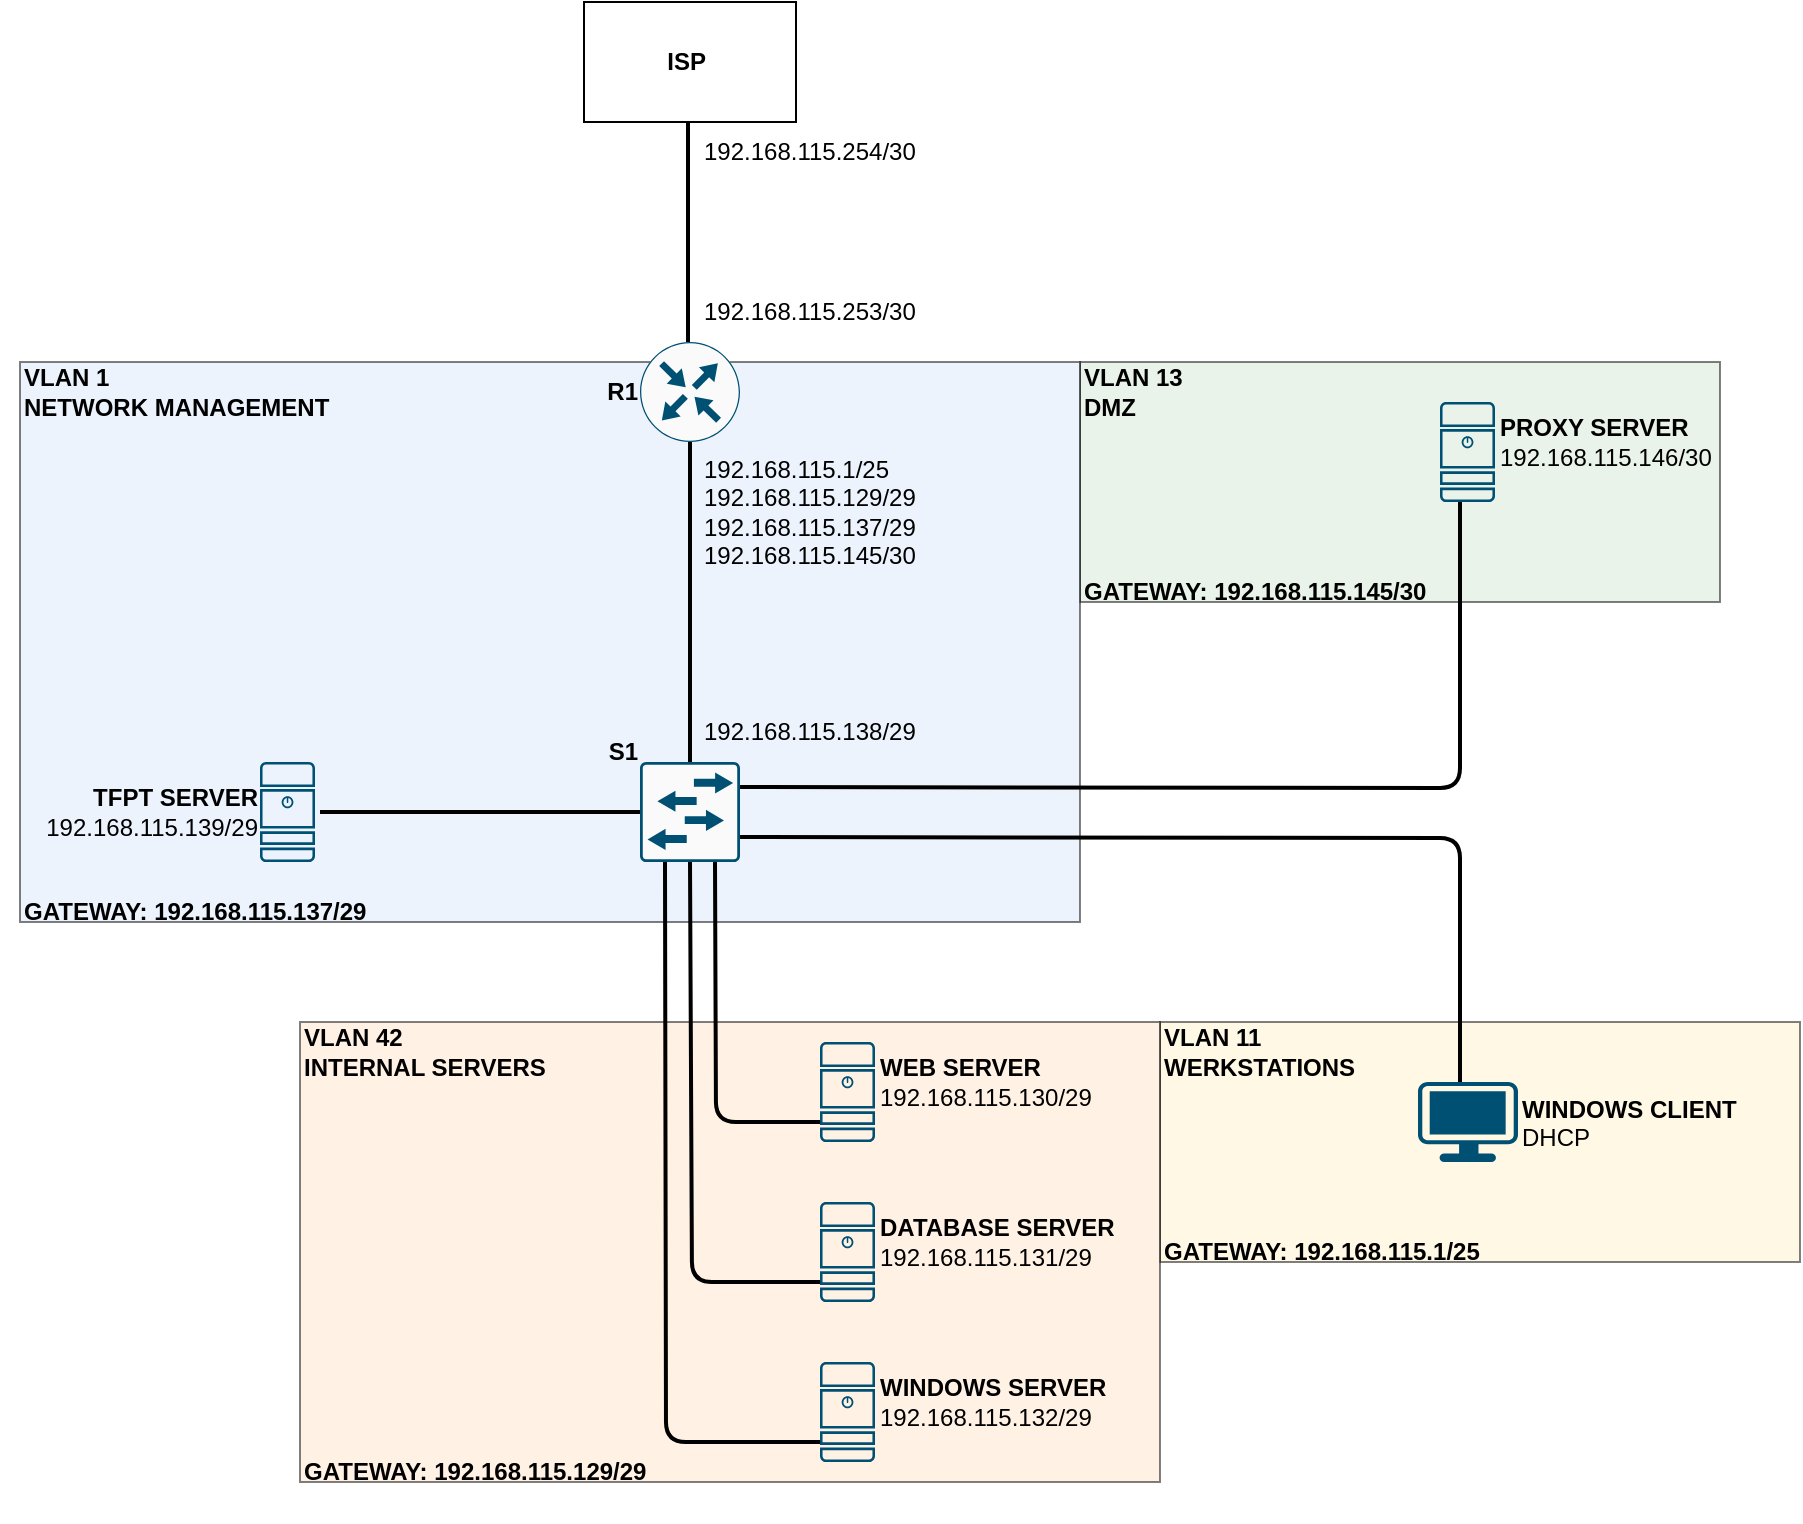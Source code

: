 <mxfile version="22.1.2" type="device">
  <diagram name="Page-1" id="H6JGUmQdebPCwGrloKnE">
    <mxGraphModel dx="2245" dy="1989" grid="1" gridSize="10" guides="1" tooltips="1" connect="1" arrows="1" fold="1" page="1" pageScale="1" pageWidth="827" pageHeight="1169" math="0" shadow="0">
      <root>
        <mxCell id="0" />
        <mxCell id="1" parent="0" />
        <mxCell id="UVQwnk1OqBNMx0_5WJl5-42" value="" style="rounded=0;whiteSpace=wrap;html=1;opacity=50;fillColor=#fff2cc;strokeColor=#000000;" vertex="1" parent="1">
          <mxGeometry x="320" y="-570" width="320" height="120" as="geometry" />
        </mxCell>
        <mxCell id="UVQwnk1OqBNMx0_5WJl5-40" value="" style="rounded=0;whiteSpace=wrap;html=1;fillColor=#ffe6cc;strokeColor=#000000;opacity=50;" vertex="1" parent="1">
          <mxGeometry x="-110" y="-570" width="430" height="230" as="geometry" />
        </mxCell>
        <mxCell id="UVQwnk1OqBNMx0_5WJl5-38" value="" style="rounded=0;whiteSpace=wrap;html=1;fillColor=#d5e8d4;strokeColor=#000000;opacity=50;" vertex="1" parent="1">
          <mxGeometry x="280" y="-900" width="320" height="120" as="geometry" />
        </mxCell>
        <mxCell id="UVQwnk1OqBNMx0_5WJl5-36" value="" style="rounded=0;whiteSpace=wrap;html=1;fillColor=#dae8fc;strokeColor=#000000;opacity=50;" vertex="1" parent="1">
          <mxGeometry x="-250" y="-900" width="530" height="280" as="geometry" />
        </mxCell>
        <mxCell id="2" value="&lt;b&gt;ISP&amp;nbsp;&lt;/b&gt;" style="rounded=0;whiteSpace=wrap;html=1;" parent="1" vertex="1">
          <mxGeometry x="32" y="-1080" width="106" height="60" as="geometry" />
        </mxCell>
        <mxCell id="3" value="" style="endArrow=none;html=1;strokeWidth=2;" parent="1" edge="1">
          <mxGeometry width="50" height="50" relative="1" as="geometry">
            <mxPoint x="84" y="-910" as="sourcePoint" />
            <mxPoint x="84" y="-1020" as="targetPoint" />
          </mxGeometry>
        </mxCell>
        <mxCell id="UVQwnk1OqBNMx0_5WJl5-3" value="" style="sketch=0;points=[[0.5,0,0],[1,0.5,0],[0.5,1,0],[0,0.5,0],[0.145,0.145,0],[0.856,0.145,0],[0.855,0.856,0],[0.145,0.855,0]];verticalLabelPosition=bottom;html=1;verticalAlign=top;aspect=fixed;align=center;pointerEvents=1;shape=mxgraph.cisco19.rect;prIcon=router;fillColor=#FAFAFA;strokeColor=#005073;" vertex="1" parent="1">
          <mxGeometry x="60" y="-910" width="50" height="50" as="geometry" />
        </mxCell>
        <mxCell id="UVQwnk1OqBNMx0_5WJl5-4" value="192.168.115.254/30" style="text;html=1;strokeColor=none;fillColor=none;align=left;verticalAlign=middle;whiteSpace=wrap;rounded=0;" vertex="1" parent="1">
          <mxGeometry x="90" y="-1020" width="60" height="30" as="geometry" />
        </mxCell>
        <mxCell id="UVQwnk1OqBNMx0_5WJl5-5" value="192.168.115.253/30" style="text;html=1;strokeColor=none;fillColor=none;align=left;verticalAlign=middle;whiteSpace=wrap;rounded=0;" vertex="1" parent="1">
          <mxGeometry x="90" y="-940" width="60" height="30" as="geometry" />
        </mxCell>
        <mxCell id="UVQwnk1OqBNMx0_5WJl5-7" value="" style="sketch=0;points=[[0.015,0.015,0],[0.985,0.015,0],[0.985,0.985,0],[0.015,0.985,0],[0.25,0,0],[0.5,0,0],[0.75,0,0],[1,0.25,0],[1,0.5,0],[1,0.75,0],[0.75,1,0],[0.5,1,0],[0.25,1,0],[0,0.75,0],[0,0.5,0],[0,0.25,0]];verticalLabelPosition=bottom;html=1;verticalAlign=top;aspect=fixed;align=center;pointerEvents=1;shape=mxgraph.cisco19.rect;prIcon=l2_switch;fillColor=#FAFAFA;strokeColor=#005073;" vertex="1" parent="1">
          <mxGeometry x="60" y="-700" width="50" height="50" as="geometry" />
        </mxCell>
        <mxCell id="UVQwnk1OqBNMx0_5WJl5-8" value="" style="endArrow=none;html=1;strokeWidth=2;entryX=0.5;entryY=0;entryDx=0;entryDy=0;entryPerimeter=0;exitX=0.5;exitY=1;exitDx=0;exitDy=0;exitPerimeter=0;" edge="1" parent="1" source="UVQwnk1OqBNMx0_5WJl5-3" target="UVQwnk1OqBNMx0_5WJl5-7">
          <mxGeometry width="50" height="50" relative="1" as="geometry">
            <mxPoint x="94" y="-900" as="sourcePoint" />
            <mxPoint x="94" y="-1010" as="targetPoint" />
          </mxGeometry>
        </mxCell>
        <mxCell id="UVQwnk1OqBNMx0_5WJl5-9" value="&lt;div style=&quot;&quot;&gt;&lt;span style=&quot;background-color: initial;&quot;&gt;192.168.115.1/25&lt;/span&gt;&lt;/div&gt;&lt;div style=&quot;&quot;&gt;&lt;span style=&quot;background-color: initial;&quot;&gt;192.168.115.129/29&lt;/span&gt;&lt;/div&gt;&lt;div style=&quot;&quot;&gt;&lt;span style=&quot;background-color: initial;&quot;&gt;192.168.115.137/29&lt;/span&gt;&lt;/div&gt;&lt;div style=&quot;&quot;&gt;&lt;span style=&quot;background-color: initial;&quot;&gt;192.168.115.145/30&lt;/span&gt;&lt;/div&gt;" style="text;html=1;align=left;verticalAlign=middle;resizable=0;points=[];autosize=1;strokeColor=none;fillColor=none;" vertex="1" parent="1">
          <mxGeometry x="90" y="-860" width="130" height="70" as="geometry" />
        </mxCell>
        <mxCell id="UVQwnk1OqBNMx0_5WJl5-10" value="192.168.115.138/29" style="text;html=1;align=left;verticalAlign=middle;resizable=0;points=[];autosize=1;strokeColor=none;fillColor=none;" vertex="1" parent="1">
          <mxGeometry x="90" y="-730" width="130" height="30" as="geometry" />
        </mxCell>
        <mxCell id="UVQwnk1OqBNMx0_5WJl5-13" value="" style="endArrow=none;html=1;strokeWidth=2;entryX=0;entryY=0.5;entryDx=0;entryDy=0;entryPerimeter=0;" edge="1" parent="1" target="UVQwnk1OqBNMx0_5WJl5-7">
          <mxGeometry width="50" height="50" relative="1" as="geometry">
            <mxPoint x="-100" y="-675" as="sourcePoint" />
            <mxPoint x="95" y="-690" as="targetPoint" />
          </mxGeometry>
        </mxCell>
        <mxCell id="UVQwnk1OqBNMx0_5WJl5-14" value="" style="sketch=0;points=[[0.015,0.015,0],[0.985,0.015,0],[0.985,0.985,0],[0.015,0.985,0],[0.25,0,0],[0.5,0,0],[0.75,0,0],[1,0.25,0],[1,0.5,0],[1,0.75,0],[0.75,1,0],[0.5,1,0],[0.25,1,0],[0,0.75,0],[0,0.5,0],[0,0.25,0]];verticalLabelPosition=bottom;html=1;verticalAlign=top;aspect=fixed;align=center;pointerEvents=1;shape=mxgraph.cisco19.server;fillColor=#005073;strokeColor=none;" vertex="1" parent="1">
          <mxGeometry x="-130" y="-700" width="27.5" height="50" as="geometry" />
        </mxCell>
        <mxCell id="UVQwnk1OqBNMx0_5WJl5-15" value="&lt;b&gt;TFPT SERVER&lt;/b&gt;&lt;br&gt;192.168.115.139/29" style="text;html=1;align=right;verticalAlign=middle;resizable=0;points=[];autosize=1;strokeColor=none;fillColor=none;" vertex="1" parent="1">
          <mxGeometry x="-260" y="-695" width="130" height="40" as="geometry" />
        </mxCell>
        <mxCell id="UVQwnk1OqBNMx0_5WJl5-16" value="&lt;b&gt;R1&lt;/b&gt;" style="text;html=1;align=right;verticalAlign=middle;resizable=0;points=[];autosize=1;strokeColor=none;fillColor=none;" vertex="1" parent="1">
          <mxGeometry x="20" y="-900" width="40" height="30" as="geometry" />
        </mxCell>
        <mxCell id="UVQwnk1OqBNMx0_5WJl5-17" value="&lt;b&gt;S1&lt;/b&gt;" style="text;html=1;align=right;verticalAlign=middle;resizable=0;points=[];autosize=1;strokeColor=none;fillColor=none;" vertex="1" parent="1">
          <mxGeometry x="20" y="-720" width="40" height="30" as="geometry" />
        </mxCell>
        <mxCell id="UVQwnk1OqBNMx0_5WJl5-20" value="" style="sketch=0;points=[[0.015,0.015,0],[0.985,0.015,0],[0.985,0.985,0],[0.015,0.985,0],[0.25,0,0],[0.5,0,0],[0.75,0,0],[1,0.25,0],[1,0.5,0],[1,0.75,0],[0.75,1,0],[0.5,1,0],[0.25,1,0],[0,0.75,0],[0,0.5,0],[0,0.25,0]];verticalLabelPosition=bottom;html=1;verticalAlign=top;aspect=fixed;align=center;pointerEvents=1;shape=mxgraph.cisco19.server;fillColor=#005073;strokeColor=none;" vertex="1" parent="1">
          <mxGeometry x="460" y="-880" width="27.5" height="50" as="geometry" />
        </mxCell>
        <mxCell id="UVQwnk1OqBNMx0_5WJl5-21" value="" style="endArrow=none;html=1;strokeWidth=2;exitX=1;exitY=0.25;exitDx=0;exitDy=0;exitPerimeter=0;rounded=1;" edge="1" parent="1" source="UVQwnk1OqBNMx0_5WJl5-7">
          <mxGeometry width="50" height="50" relative="1" as="geometry">
            <mxPoint x="330" y="-695" as="sourcePoint" />
            <mxPoint x="470" y="-830" as="targetPoint" />
            <Array as="points">
              <mxPoint x="470" y="-687" />
            </Array>
          </mxGeometry>
        </mxCell>
        <mxCell id="UVQwnk1OqBNMx0_5WJl5-22" value="&lt;b&gt;PROXY SERVER&lt;/b&gt;&lt;br&gt;192.168.115.146/30" style="text;html=1;align=left;verticalAlign=middle;resizable=0;points=[];autosize=1;strokeColor=none;fillColor=none;" vertex="1" parent="1">
          <mxGeometry x="487.5" y="-880" width="130" height="40" as="geometry" />
        </mxCell>
        <mxCell id="UVQwnk1OqBNMx0_5WJl5-23" value="" style="endArrow=none;html=1;strokeWidth=2;exitX=1;exitY=0.75;exitDx=0;exitDy=0;exitPerimeter=0;rounded=1;" edge="1" parent="1" source="UVQwnk1OqBNMx0_5WJl5-7">
          <mxGeometry width="50" height="50" relative="1" as="geometry">
            <mxPoint x="180" y="-651" as="sourcePoint" />
            <mxPoint x="470" y="-540" as="targetPoint" />
            <Array as="points">
              <mxPoint x="470" y="-662" />
            </Array>
          </mxGeometry>
        </mxCell>
        <mxCell id="UVQwnk1OqBNMx0_5WJl5-24" value="" style="points=[[0.03,0.03,0],[0.5,0,0],[0.97,0.03,0],[1,0.4,0],[0.97,0.745,0],[0.5,1,0],[0.03,0.745,0],[0,0.4,0]];verticalLabelPosition=bottom;sketch=0;html=1;verticalAlign=top;aspect=fixed;align=center;pointerEvents=1;shape=mxgraph.cisco19.workstation;fillColor=#005073;strokeColor=none;" vertex="1" parent="1">
          <mxGeometry x="449" y="-540" width="50" height="40" as="geometry" />
        </mxCell>
        <mxCell id="UVQwnk1OqBNMx0_5WJl5-25" value="&lt;b style=&quot;border-color: var(--border-color); color: rgb(0, 0, 0); font-family: Helvetica; font-size: 12px; font-style: normal; font-variant-ligatures: normal; font-variant-caps: normal; letter-spacing: normal; orphans: 2; text-align: left; text-indent: 0px; text-transform: none; widows: 2; word-spacing: 0px; -webkit-text-stroke-width: 0px; text-decoration-thickness: initial; text-decoration-style: initial; text-decoration-color: initial;&quot;&gt;WINDOWS CLIENT&lt;/b&gt;&lt;br style=&quot;border-color: var(--border-color); color: rgb(0, 0, 0); font-family: Helvetica; font-size: 12px; font-style: normal; font-variant-ligatures: normal; font-variant-caps: normal; font-weight: 400; letter-spacing: normal; orphans: 2; text-align: left; text-indent: 0px; text-transform: none; widows: 2; word-spacing: 0px; -webkit-text-stroke-width: 0px; text-decoration-thickness: initial; text-decoration-style: initial; text-decoration-color: initial;&quot;&gt;&lt;span style=&quot;color: rgb(0, 0, 0); font-family: Helvetica; font-size: 12px; font-style: normal; font-variant-ligatures: normal; font-variant-caps: normal; font-weight: 400; letter-spacing: normal; orphans: 2; text-align: left; text-indent: 0px; text-transform: none; widows: 2; word-spacing: 0px; -webkit-text-stroke-width: 0px; text-decoration-thickness: initial; text-decoration-style: initial; text-decoration-color: initial; float: none; display: inline !important;&quot;&gt;DHCP&lt;/span&gt;" style="text;whiteSpace=wrap;html=1;" vertex="1" parent="1">
          <mxGeometry x="499" y="-540" width="140" height="50" as="geometry" />
        </mxCell>
        <mxCell id="UVQwnk1OqBNMx0_5WJl5-26" value="" style="endArrow=none;html=1;strokeWidth=2;exitX=0.25;exitY=1;exitDx=0;exitDy=0;exitPerimeter=0;" edge="1" parent="1" source="UVQwnk1OqBNMx0_5WJl5-7">
          <mxGeometry width="50" height="50" relative="1" as="geometry">
            <mxPoint x="80" y="-610" as="sourcePoint" />
            <mxPoint x="150" y="-360" as="targetPoint" />
            <Array as="points">
              <mxPoint x="73" y="-360" />
            </Array>
          </mxGeometry>
        </mxCell>
        <mxCell id="UVQwnk1OqBNMx0_5WJl5-28" value="" style="endArrow=none;html=1;strokeWidth=2;exitX=0.75;exitY=1;exitDx=0;exitDy=0;exitPerimeter=0;" edge="1" parent="1" source="UVQwnk1OqBNMx0_5WJl5-7">
          <mxGeometry width="50" height="50" relative="1" as="geometry">
            <mxPoint x="100" y="-600" as="sourcePoint" />
            <mxPoint x="150" y="-520" as="targetPoint" />
            <Array as="points">
              <mxPoint x="98" y="-520" />
            </Array>
          </mxGeometry>
        </mxCell>
        <mxCell id="UVQwnk1OqBNMx0_5WJl5-29" value="" style="endArrow=none;html=1;strokeWidth=2;exitX=0.5;exitY=1;exitDx=0;exitDy=0;exitPerimeter=0;" edge="1" parent="1" source="UVQwnk1OqBNMx0_5WJl5-7">
          <mxGeometry width="50" height="50" relative="1" as="geometry">
            <mxPoint x="86" y="-550" as="sourcePoint" />
            <mxPoint x="150" y="-440" as="targetPoint" />
            <Array as="points">
              <mxPoint x="86" y="-440" />
            </Array>
          </mxGeometry>
        </mxCell>
        <mxCell id="UVQwnk1OqBNMx0_5WJl5-30" value="" style="sketch=0;points=[[0.015,0.015,0],[0.985,0.015,0],[0.985,0.985,0],[0.015,0.985,0],[0.25,0,0],[0.5,0,0],[0.75,0,0],[1,0.25,0],[1,0.5,0],[1,0.75,0],[0.75,1,0],[0.5,1,0],[0.25,1,0],[0,0.75,0],[0,0.5,0],[0,0.25,0]];verticalLabelPosition=bottom;html=1;verticalAlign=top;aspect=fixed;align=center;pointerEvents=1;shape=mxgraph.cisco19.server;fillColor=#005073;strokeColor=none;" vertex="1" parent="1">
          <mxGeometry x="150" y="-560" width="27.5" height="50" as="geometry" />
        </mxCell>
        <mxCell id="UVQwnk1OqBNMx0_5WJl5-31" value="&lt;b&gt;WEB SERVER&lt;/b&gt;&lt;br&gt;192.168.115.130/29" style="text;html=1;align=left;verticalAlign=middle;resizable=0;points=[];autosize=1;strokeColor=none;fillColor=none;" vertex="1" parent="1">
          <mxGeometry x="177.5" y="-560" width="130" height="40" as="geometry" />
        </mxCell>
        <mxCell id="UVQwnk1OqBNMx0_5WJl5-32" value="" style="sketch=0;points=[[0.015,0.015,0],[0.985,0.015,0],[0.985,0.985,0],[0.015,0.985,0],[0.25,0,0],[0.5,0,0],[0.75,0,0],[1,0.25,0],[1,0.5,0],[1,0.75,0],[0.75,1,0],[0.5,1,0],[0.25,1,0],[0,0.75,0],[0,0.5,0],[0,0.25,0]];verticalLabelPosition=bottom;html=1;verticalAlign=top;aspect=fixed;align=center;pointerEvents=1;shape=mxgraph.cisco19.server;fillColor=#005073;strokeColor=none;" vertex="1" parent="1">
          <mxGeometry x="150" y="-480" width="27.5" height="50" as="geometry" />
        </mxCell>
        <mxCell id="UVQwnk1OqBNMx0_5WJl5-33" value="&lt;b&gt;DATABASE SERVER&lt;/b&gt;&lt;br&gt;192.168.115.131/29" style="text;html=1;align=left;verticalAlign=middle;resizable=0;points=[];autosize=1;strokeColor=none;fillColor=none;" vertex="1" parent="1">
          <mxGeometry x="177.5" y="-480" width="140" height="40" as="geometry" />
        </mxCell>
        <mxCell id="UVQwnk1OqBNMx0_5WJl5-34" value="" style="sketch=0;points=[[0.015,0.015,0],[0.985,0.015,0],[0.985,0.985,0],[0.015,0.985,0],[0.25,0,0],[0.5,0,0],[0.75,0,0],[1,0.25,0],[1,0.5,0],[1,0.75,0],[0.75,1,0],[0.5,1,0],[0.25,1,0],[0,0.75,0],[0,0.5,0],[0,0.25,0]];verticalLabelPosition=bottom;html=1;verticalAlign=top;aspect=fixed;align=center;pointerEvents=1;shape=mxgraph.cisco19.server;fillColor=#005073;strokeColor=none;" vertex="1" parent="1">
          <mxGeometry x="150" y="-400" width="27.5" height="50" as="geometry" />
        </mxCell>
        <mxCell id="UVQwnk1OqBNMx0_5WJl5-35" value="&lt;b&gt;WINDOWS SERVER&lt;/b&gt;&lt;br&gt;192.168.115.132/29" style="text;html=1;align=left;verticalAlign=middle;resizable=0;points=[];autosize=1;strokeColor=none;fillColor=none;" vertex="1" parent="1">
          <mxGeometry x="177.5" y="-400" width="140" height="40" as="geometry" />
        </mxCell>
        <mxCell id="UVQwnk1OqBNMx0_5WJl5-37" value="&lt;b&gt;VLAN 1&lt;br&gt;NETWORK MANAGEMENT&lt;/b&gt;" style="text;html=1;strokeColor=none;fillColor=none;align=left;verticalAlign=middle;whiteSpace=wrap;rounded=0;" vertex="1" parent="1">
          <mxGeometry x="-250" y="-900" width="160" height="30" as="geometry" />
        </mxCell>
        <mxCell id="UVQwnk1OqBNMx0_5WJl5-39" value="&lt;b&gt;VLAN 13&lt;br&gt;DMZ&lt;/b&gt;" style="text;html=1;strokeColor=none;fillColor=none;align=left;verticalAlign=middle;whiteSpace=wrap;rounded=0;" vertex="1" parent="1">
          <mxGeometry x="280" y="-900" width="160" height="30" as="geometry" />
        </mxCell>
        <mxCell id="UVQwnk1OqBNMx0_5WJl5-41" value="&lt;b&gt;VLAN 42&lt;br&gt;INTERNAL SERVERS&lt;/b&gt;" style="text;html=1;strokeColor=none;fillColor=none;align=left;verticalAlign=middle;whiteSpace=wrap;rounded=0;" vertex="1" parent="1">
          <mxGeometry x="-110" y="-570" width="160" height="30" as="geometry" />
        </mxCell>
        <mxCell id="UVQwnk1OqBNMx0_5WJl5-43" value="&lt;b&gt;VLAN 11&lt;br&gt;WERKSTATIONS&lt;/b&gt;" style="text;html=1;strokeColor=none;fillColor=none;align=left;verticalAlign=middle;whiteSpace=wrap;rounded=0;" vertex="1" parent="1">
          <mxGeometry x="320" y="-570" width="160" height="30" as="geometry" />
        </mxCell>
        <mxCell id="UVQwnk1OqBNMx0_5WJl5-44" value="&lt;p style=&quot;line-height: 120%;&quot;&gt;&lt;b&gt;&lt;font style=&quot;font-size: 12px;&quot;&gt;GATEWAY: 192.168.115.145/30&lt;/font&gt;&lt;/b&gt;&lt;/p&gt;" style="text;html=1;align=left;verticalAlign=middle;resizable=0;points=[];autosize=1;strokeColor=none;fillColor=none;" vertex="1" parent="1">
          <mxGeometry x="280" y="-810" width="190" height="50" as="geometry" />
        </mxCell>
        <mxCell id="UVQwnk1OqBNMx0_5WJl5-45" value="&lt;p style=&quot;line-height: 120%;&quot;&gt;&lt;b&gt;&lt;font style=&quot;font-size: 12px;&quot;&gt;GATEWAY: 192.168.115.137/29&lt;/font&gt;&lt;/b&gt;&lt;/p&gt;" style="text;html=1;align=left;verticalAlign=middle;resizable=0;points=[];autosize=1;strokeColor=none;fillColor=none;" vertex="1" parent="1">
          <mxGeometry x="-250" y="-650" width="190" height="50" as="geometry" />
        </mxCell>
        <mxCell id="UVQwnk1OqBNMx0_5WJl5-46" value="&lt;p style=&quot;line-height: 120%;&quot;&gt;&lt;b&gt;&lt;font style=&quot;font-size: 12px;&quot;&gt;GATEWAY: 192.168.115.129/29&lt;/font&gt;&lt;/b&gt;&lt;/p&gt;" style="text;html=1;align=left;verticalAlign=middle;resizable=0;points=[];autosize=1;strokeColor=none;fillColor=none;" vertex="1" parent="1">
          <mxGeometry x="-110" y="-370" width="190" height="50" as="geometry" />
        </mxCell>
        <mxCell id="UVQwnk1OqBNMx0_5WJl5-47" value="&lt;p style=&quot;line-height: 120%;&quot;&gt;&lt;b&gt;&lt;font style=&quot;font-size: 12px;&quot;&gt;GATEWAY: 192.168.115.1/25&lt;/font&gt;&lt;/b&gt;&lt;/p&gt;" style="text;html=1;align=left;verticalAlign=middle;resizable=0;points=[];autosize=1;strokeColor=none;fillColor=none;" vertex="1" parent="1">
          <mxGeometry x="320" y="-480" width="180" height="50" as="geometry" />
        </mxCell>
      </root>
    </mxGraphModel>
  </diagram>
</mxfile>
